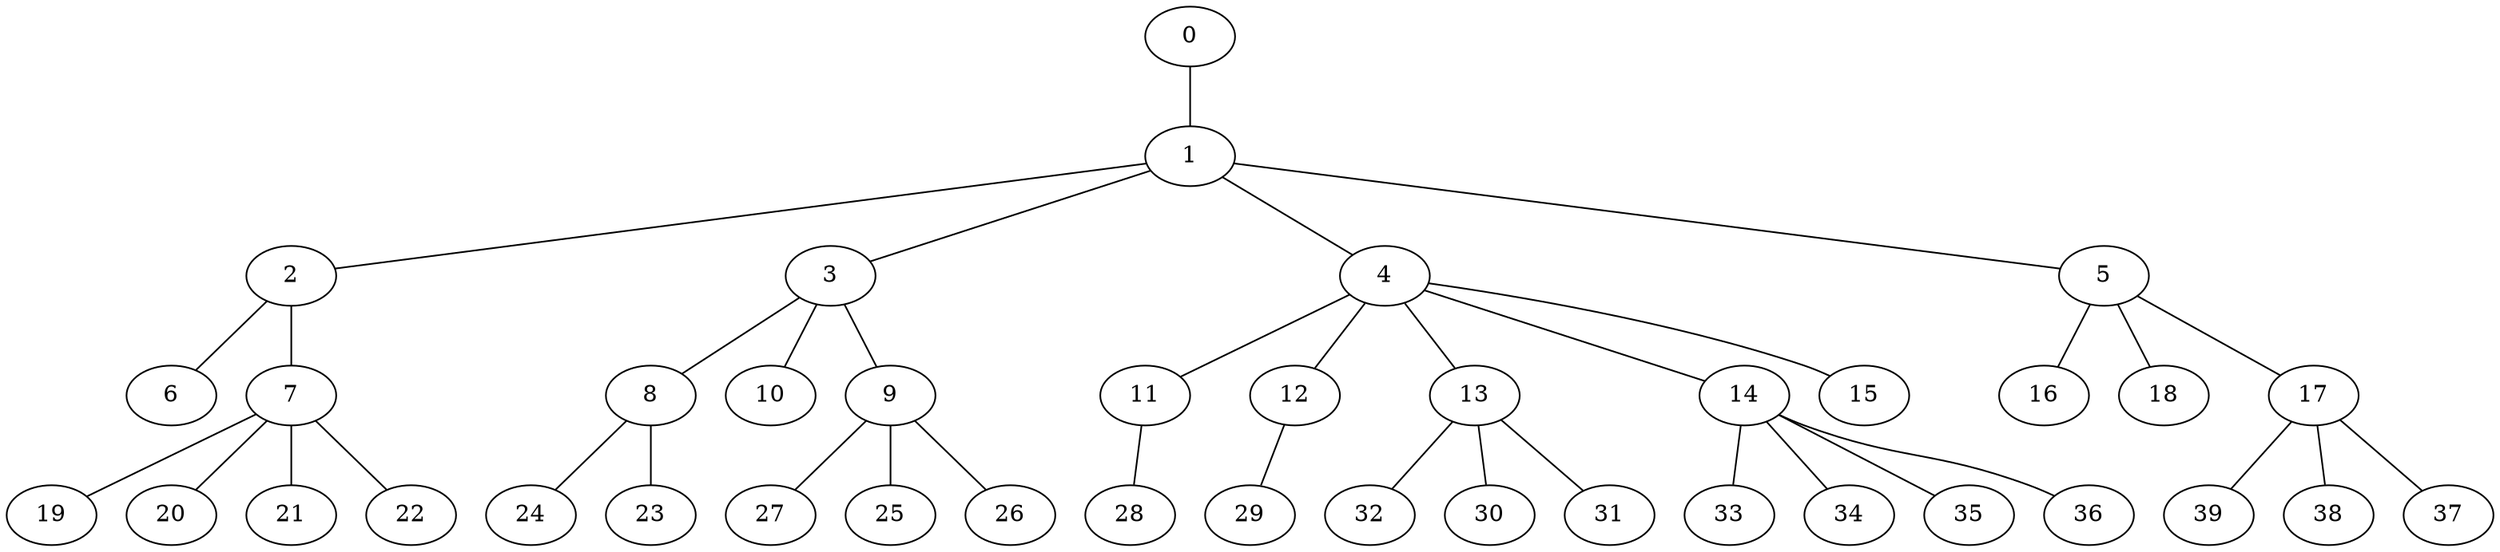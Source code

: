 
graph graphname {
    0 -- 1
1 -- 2
1 -- 3
1 -- 4
1 -- 5
2 -- 6
2 -- 7
3 -- 8
3 -- 10
3 -- 9
4 -- 11
4 -- 12
4 -- 13
4 -- 14
4 -- 15
5 -- 16
5 -- 18
5 -- 17
7 -- 19
7 -- 20
7 -- 21
7 -- 22
8 -- 24
8 -- 23
9 -- 27
9 -- 25
9 -- 26
11 -- 28
12 -- 29
13 -- 32
13 -- 30
13 -- 31
14 -- 33
14 -- 34
14 -- 35
14 -- 36
17 -- 39
17 -- 38
17 -- 37

}
